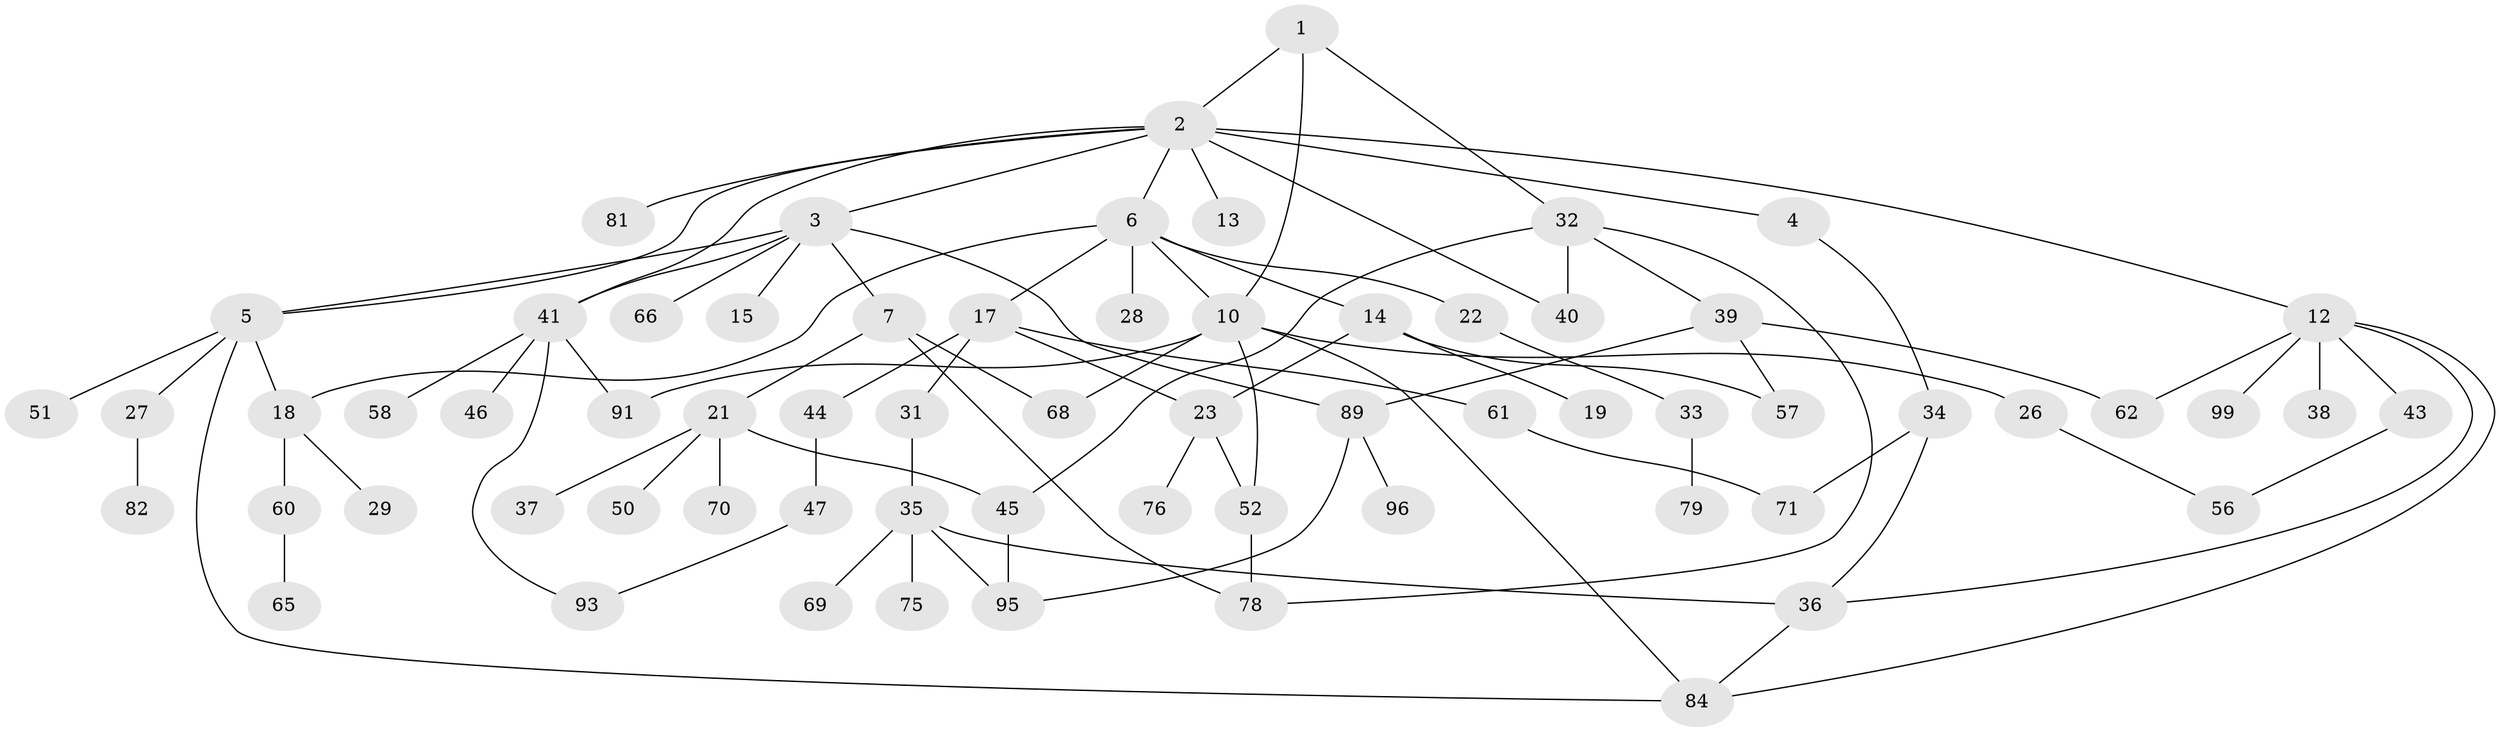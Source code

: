 // original degree distribution, {3: 0.19, 9: 0.01, 6: 0.01, 5: 0.1, 4: 0.1, 2: 0.29, 1: 0.3}
// Generated by graph-tools (version 1.1) at 2025/38/02/21/25 10:38:52]
// undirected, 66 vertices, 90 edges
graph export_dot {
graph [start="1"]
  node [color=gray90,style=filled];
  1;
  2 [super="+48"];
  3 [super="+9"];
  4 [super="+54"];
  5 [super="+8"];
  6 [super="+11"];
  7 [super="+49"];
  10 [super="+16"];
  12 [super="+67"];
  13 [super="+42"];
  14 [super="+86"];
  15;
  17 [super="+30"];
  18 [super="+20"];
  19;
  21 [super="+24"];
  22 [super="+25"];
  23 [super="+74"];
  26;
  27;
  28;
  29;
  31;
  32 [super="+80"];
  33 [super="+64"];
  34 [super="+63"];
  35 [super="+55"];
  36 [super="+87"];
  37 [super="+72"];
  38;
  39 [super="+59"];
  40;
  41 [super="+53"];
  43 [super="+100"];
  44;
  45 [super="+73"];
  46;
  47 [super="+94"];
  50;
  51;
  52;
  56 [super="+88"];
  57 [super="+97"];
  58;
  60;
  61;
  62 [super="+83"];
  65;
  66;
  68;
  69;
  70;
  71 [super="+77"];
  75;
  76 [super="+85"];
  78 [super="+90"];
  79;
  81;
  82;
  84 [super="+98"];
  89 [super="+92"];
  91;
  93;
  95;
  96;
  99;
  1 -- 2;
  1 -- 32;
  1 -- 10;
  2 -- 3;
  2 -- 4;
  2 -- 6;
  2 -- 12;
  2 -- 13;
  2 -- 40;
  2 -- 41;
  2 -- 81;
  2 -- 5;
  3 -- 5;
  3 -- 7;
  3 -- 89;
  3 -- 66;
  3 -- 15;
  3 -- 41;
  4 -- 34;
  5 -- 51;
  5 -- 84;
  5 -- 18;
  5 -- 27;
  6 -- 10;
  6 -- 14;
  6 -- 18;
  6 -- 17;
  6 -- 28;
  6 -- 22;
  7 -- 21 [weight=2];
  7 -- 68;
  7 -- 78;
  10 -- 26;
  10 -- 68;
  10 -- 52;
  10 -- 91;
  10 -- 84;
  12 -- 38;
  12 -- 43;
  12 -- 62;
  12 -- 99;
  12 -- 84;
  12 -- 36;
  14 -- 19;
  14 -- 57;
  14 -- 23;
  17 -- 23;
  17 -- 31;
  17 -- 61;
  17 -- 44;
  18 -- 29;
  18 -- 60;
  21 -- 37;
  21 -- 50;
  21 -- 70;
  21 -- 45;
  22 -- 33;
  23 -- 76;
  23 -- 52;
  26 -- 56;
  27 -- 82;
  31 -- 35;
  32 -- 39;
  32 -- 78;
  32 -- 40;
  32 -- 45;
  33 -- 79;
  34 -- 36;
  34 -- 71;
  35 -- 36;
  35 -- 75;
  35 -- 95;
  35 -- 69;
  36 -- 84;
  39 -- 57;
  39 -- 89;
  39 -- 62;
  41 -- 46;
  41 -- 93;
  41 -- 91;
  41 -- 58;
  43 -- 56;
  44 -- 47;
  45 -- 95;
  47 -- 93;
  52 -- 78;
  60 -- 65;
  61 -- 71;
  89 -- 96;
  89 -- 95;
}
